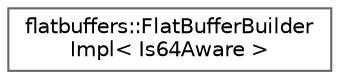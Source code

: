 digraph "Graphical Class Hierarchy"
{
 // LATEX_PDF_SIZE
  bgcolor="transparent";
  edge [fontname=Helvetica,fontsize=10,labelfontname=Helvetica,labelfontsize=10];
  node [fontname=Helvetica,fontsize=10,shape=box,height=0.2,width=0.4];
  rankdir="LR";
  Node0 [id="Node000000",label="flatbuffers::FlatBufferBuilder\lImpl\< Is64Aware \>",height=0.2,width=0.4,color="grey40", fillcolor="white", style="filled",URL="$classflatbuffers_1_1FlatBufferBuilderImpl.html",tooltip=" "];
}

